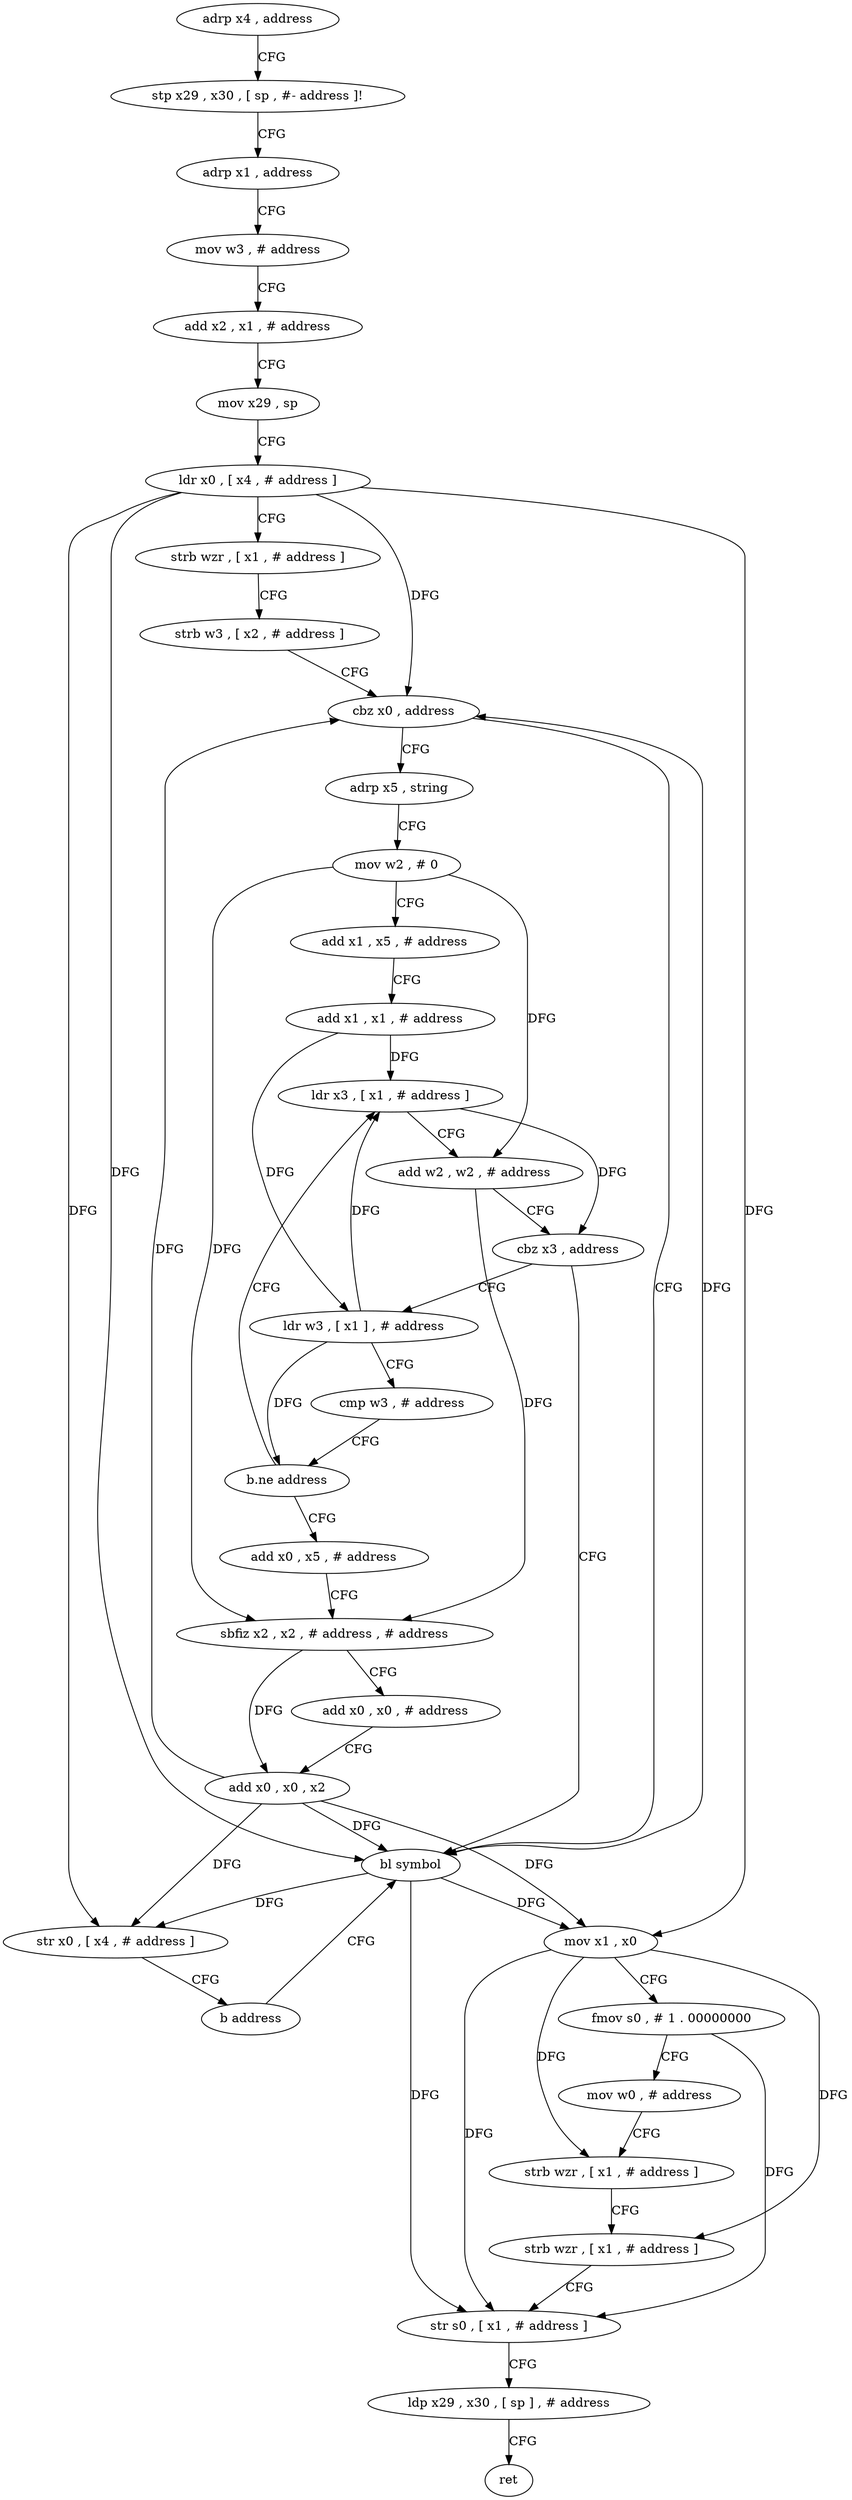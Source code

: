 digraph "func" {
"4270896" [label = "adrp x4 , address" ]
"4270900" [label = "stp x29 , x30 , [ sp , #- address ]!" ]
"4270904" [label = "adrp x1 , address" ]
"4270908" [label = "mov w3 , # address" ]
"4270912" [label = "add x2 , x1 , # address" ]
"4270916" [label = "mov x29 , sp" ]
"4270920" [label = "ldr x0 , [ x4 , # address ]" ]
"4270924" [label = "strb wzr , [ x1 , # address ]" ]
"4270928" [label = "strb w3 , [ x2 , # address ]" ]
"4270932" [label = "cbz x0 , address" ]
"4270976" [label = "adrp x5 , string" ]
"4270936" [label = "bl symbol" ]
"4270980" [label = "mov w2 , # 0" ]
"4270984" [label = "add x1 , x5 , # address" ]
"4270988" [label = "add x1 , x1 , # address" ]
"4270992" [label = "ldr x3 , [ x1 , # address ]" ]
"4270940" [label = "mov x1 , x0" ]
"4270944" [label = "fmov s0 , # 1 . 00000000" ]
"4270948" [label = "mov w0 , # address" ]
"4270952" [label = "strb wzr , [ x1 , # address ]" ]
"4270956" [label = "strb wzr , [ x1 , # address ]" ]
"4270960" [label = "str s0 , [ x1 , # address ]" ]
"4270964" [label = "ldp x29 , x30 , [ sp ] , # address" ]
"4270968" [label = "ret" ]
"4271004" [label = "ldr w3 , [ x1 ] , # address" ]
"4271008" [label = "cmp w3 , # address" ]
"4271012" [label = "b.ne address" ]
"4271016" [label = "add x0 , x5 , # address" ]
"4270996" [label = "add w2 , w2 , # address" ]
"4271000" [label = "cbz x3 , address" ]
"4271020" [label = "sbfiz x2 , x2 , # address , # address" ]
"4271024" [label = "add x0 , x0 , # address" ]
"4271028" [label = "add x0 , x0 , x2" ]
"4271032" [label = "str x0 , [ x4 , # address ]" ]
"4271036" [label = "b address" ]
"4270896" -> "4270900" [ label = "CFG" ]
"4270900" -> "4270904" [ label = "CFG" ]
"4270904" -> "4270908" [ label = "CFG" ]
"4270908" -> "4270912" [ label = "CFG" ]
"4270912" -> "4270916" [ label = "CFG" ]
"4270916" -> "4270920" [ label = "CFG" ]
"4270920" -> "4270924" [ label = "CFG" ]
"4270920" -> "4270932" [ label = "DFG" ]
"4270920" -> "4270936" [ label = "DFG" ]
"4270920" -> "4270940" [ label = "DFG" ]
"4270920" -> "4271032" [ label = "DFG" ]
"4270924" -> "4270928" [ label = "CFG" ]
"4270928" -> "4270932" [ label = "CFG" ]
"4270932" -> "4270976" [ label = "CFG" ]
"4270932" -> "4270936" [ label = "CFG" ]
"4270976" -> "4270980" [ label = "CFG" ]
"4270936" -> "4270940" [ label = "DFG" ]
"4270936" -> "4270932" [ label = "DFG" ]
"4270936" -> "4271032" [ label = "DFG" ]
"4270936" -> "4270960" [ label = "DFG" ]
"4270980" -> "4270984" [ label = "CFG" ]
"4270980" -> "4270996" [ label = "DFG" ]
"4270980" -> "4271020" [ label = "DFG" ]
"4270984" -> "4270988" [ label = "CFG" ]
"4270988" -> "4270992" [ label = "DFG" ]
"4270988" -> "4271004" [ label = "DFG" ]
"4270992" -> "4270996" [ label = "CFG" ]
"4270992" -> "4271000" [ label = "DFG" ]
"4270940" -> "4270944" [ label = "CFG" ]
"4270940" -> "4270952" [ label = "DFG" ]
"4270940" -> "4270956" [ label = "DFG" ]
"4270940" -> "4270960" [ label = "DFG" ]
"4270944" -> "4270948" [ label = "CFG" ]
"4270944" -> "4270960" [ label = "DFG" ]
"4270948" -> "4270952" [ label = "CFG" ]
"4270952" -> "4270956" [ label = "CFG" ]
"4270956" -> "4270960" [ label = "CFG" ]
"4270960" -> "4270964" [ label = "CFG" ]
"4270964" -> "4270968" [ label = "CFG" ]
"4271004" -> "4271008" [ label = "CFG" ]
"4271004" -> "4270992" [ label = "DFG" ]
"4271004" -> "4271012" [ label = "DFG" ]
"4271008" -> "4271012" [ label = "CFG" ]
"4271012" -> "4270992" [ label = "CFG" ]
"4271012" -> "4271016" [ label = "CFG" ]
"4271016" -> "4271020" [ label = "CFG" ]
"4270996" -> "4271000" [ label = "CFG" ]
"4270996" -> "4271020" [ label = "DFG" ]
"4271000" -> "4270936" [ label = "CFG" ]
"4271000" -> "4271004" [ label = "CFG" ]
"4271020" -> "4271024" [ label = "CFG" ]
"4271020" -> "4271028" [ label = "DFG" ]
"4271024" -> "4271028" [ label = "CFG" ]
"4271028" -> "4271032" [ label = "DFG" ]
"4271028" -> "4270932" [ label = "DFG" ]
"4271028" -> "4270936" [ label = "DFG" ]
"4271028" -> "4270940" [ label = "DFG" ]
"4271032" -> "4271036" [ label = "CFG" ]
"4271036" -> "4270936" [ label = "CFG" ]
}
